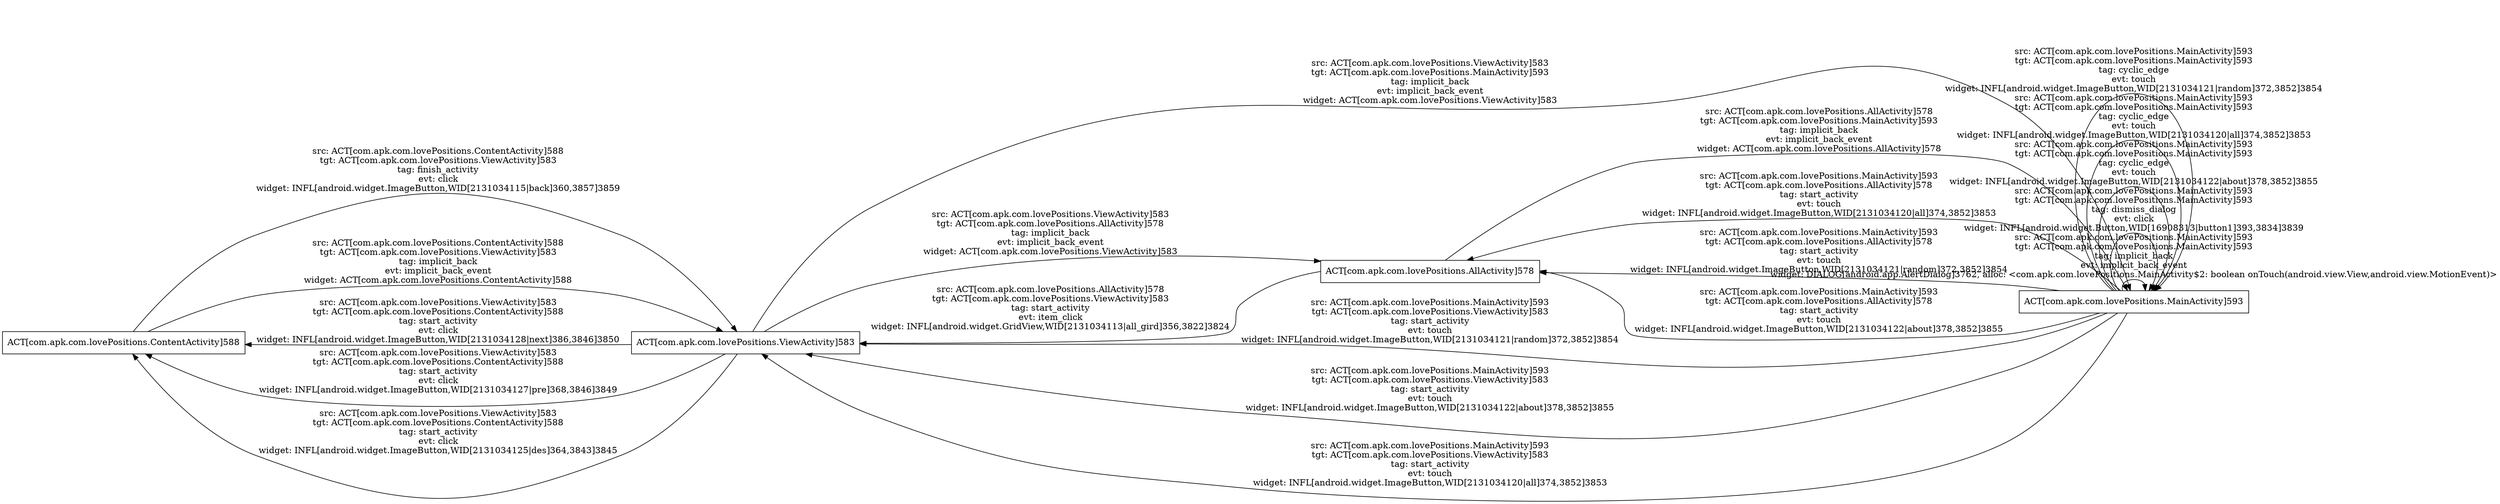digraph G {
 rankdir=LR;
 node[shape=box];
 n3 [label="ACT[com.apk.com.lovePositions.ContentActivity]588"];
 n2 [label="ACT[com.apk.com.lovePositions.ViewActivity]583"];
 n4 [label="ACT[com.apk.com.lovePositions.MainActivity]593"];
 n1 [label="ACT[com.apk.com.lovePositions.AllActivity]578"];
 n1 -> n4 [label="src: ACT[com.apk.com.lovePositions.AllActivity]578\ntgt: ACT[com.apk.com.lovePositions.MainActivity]593\ntag: implicit_back\nevt: implicit_back_event\nwidget: ACT[com.apk.com.lovePositions.AllActivity]578\n"];
 n1 -> n2 [label="src: ACT[com.apk.com.lovePositions.AllActivity]578\ntgt: ACT[com.apk.com.lovePositions.ViewActivity]583\ntag: start_activity\nevt: item_click\nwidget: INFL[android.widget.GridView,WID[2131034113|all_gird]356,3822]3824\n"];
 n4 -> n4 [label="src: ACT[com.apk.com.lovePositions.MainActivity]593\ntgt: ACT[com.apk.com.lovePositions.MainActivity]593\ntag: implicit_back\nevt: implicit_back_event\nwidget: DIALOG[android.app.AlertDialog]3762, alloc: <com.apk.com.lovePositions.MainActivity$2: boolean onTouch(android.view.View,android.view.MotionEvent)>\n"];
 n4 -> n4 [label="src: ACT[com.apk.com.lovePositions.MainActivity]593\ntgt: ACT[com.apk.com.lovePositions.MainActivity]593\ntag: dismiss_dialog\nevt: click\nwidget: INFL[android.widget.Button,WID[16908313|button1]393,3834]3839\n"];
 n3 -> n2 [label="src: ACT[com.apk.com.lovePositions.ContentActivity]588\ntgt: ACT[com.apk.com.lovePositions.ViewActivity]583\ntag: finish_activity\nevt: click\nwidget: INFL[android.widget.ImageButton,WID[2131034115|back]360,3857]3859\n"];
 n3 -> n2 [label="src: ACT[com.apk.com.lovePositions.ContentActivity]588\ntgt: ACT[com.apk.com.lovePositions.ViewActivity]583\ntag: implicit_back\nevt: implicit_back_event\nwidget: ACT[com.apk.com.lovePositions.ContentActivity]588\n"];
 n4 -> n1 [label="src: ACT[com.apk.com.lovePositions.MainActivity]593\ntgt: ACT[com.apk.com.lovePositions.AllActivity]578\ntag: start_activity\nevt: touch\nwidget: INFL[android.widget.ImageButton,WID[2131034120|all]374,3852]3853\n"];
 n4 -> n1 [label="src: ACT[com.apk.com.lovePositions.MainActivity]593\ntgt: ACT[com.apk.com.lovePositions.AllActivity]578\ntag: start_activity\nevt: touch\nwidget: INFL[android.widget.ImageButton,WID[2131034121|random]372,3852]3854\n"];
 n4 -> n1 [label="src: ACT[com.apk.com.lovePositions.MainActivity]593\ntgt: ACT[com.apk.com.lovePositions.AllActivity]578\ntag: start_activity\nevt: touch\nwidget: INFL[android.widget.ImageButton,WID[2131034122|about]378,3852]3855\n"];
 n4 -> n2 [label="src: ACT[com.apk.com.lovePositions.MainActivity]593\ntgt: ACT[com.apk.com.lovePositions.ViewActivity]583\ntag: start_activity\nevt: touch\nwidget: INFL[android.widget.ImageButton,WID[2131034121|random]372,3852]3854\n"];
 n4 -> n2 [label="src: ACT[com.apk.com.lovePositions.MainActivity]593\ntgt: ACT[com.apk.com.lovePositions.ViewActivity]583\ntag: start_activity\nevt: touch\nwidget: INFL[android.widget.ImageButton,WID[2131034122|about]378,3852]3855\n"];
 n4 -> n2 [label="src: ACT[com.apk.com.lovePositions.MainActivity]593\ntgt: ACT[com.apk.com.lovePositions.ViewActivity]583\ntag: start_activity\nevt: touch\nwidget: INFL[android.widget.ImageButton,WID[2131034120|all]374,3852]3853\n"];
 n4 -> n4 [label="src: ACT[com.apk.com.lovePositions.MainActivity]593\ntgt: ACT[com.apk.com.lovePositions.MainActivity]593\ntag: cyclic_edge\nevt: touch\nwidget: INFL[android.widget.ImageButton,WID[2131034122|about]378,3852]3855\n"];
 n4 -> n4 [label="src: ACT[com.apk.com.lovePositions.MainActivity]593\ntgt: ACT[com.apk.com.lovePositions.MainActivity]593\ntag: cyclic_edge\nevt: touch\nwidget: INFL[android.widget.ImageButton,WID[2131034120|all]374,3852]3853\n"];
 n4 -> n4 [label="src: ACT[com.apk.com.lovePositions.MainActivity]593\ntgt: ACT[com.apk.com.lovePositions.MainActivity]593\ntag: cyclic_edge\nevt: touch\nwidget: INFL[android.widget.ImageButton,WID[2131034121|random]372,3852]3854\n"];
 n2 -> n1 [label="src: ACT[com.apk.com.lovePositions.ViewActivity]583\ntgt: ACT[com.apk.com.lovePositions.AllActivity]578\ntag: implicit_back\nevt: implicit_back_event\nwidget: ACT[com.apk.com.lovePositions.ViewActivity]583\n"];
 n2 -> n4 [label="src: ACT[com.apk.com.lovePositions.ViewActivity]583\ntgt: ACT[com.apk.com.lovePositions.MainActivity]593\ntag: implicit_back\nevt: implicit_back_event\nwidget: ACT[com.apk.com.lovePositions.ViewActivity]583\n"];
 n2 -> n3 [label="src: ACT[com.apk.com.lovePositions.ViewActivity]583\ntgt: ACT[com.apk.com.lovePositions.ContentActivity]588\ntag: start_activity\nevt: click\nwidget: INFL[android.widget.ImageButton,WID[2131034128|next]386,3846]3850\n"];
 n2 -> n3 [label="src: ACT[com.apk.com.lovePositions.ViewActivity]583\ntgt: ACT[com.apk.com.lovePositions.ContentActivity]588\ntag: start_activity\nevt: click\nwidget: INFL[android.widget.ImageButton,WID[2131034127|pre]368,3846]3849\n"];
 n2 -> n3 [label="src: ACT[com.apk.com.lovePositions.ViewActivity]583\ntgt: ACT[com.apk.com.lovePositions.ContentActivity]588\ntag: start_activity\nevt: click\nwidget: INFL[android.widget.ImageButton,WID[2131034125|des]364,3843]3845\n"];
}